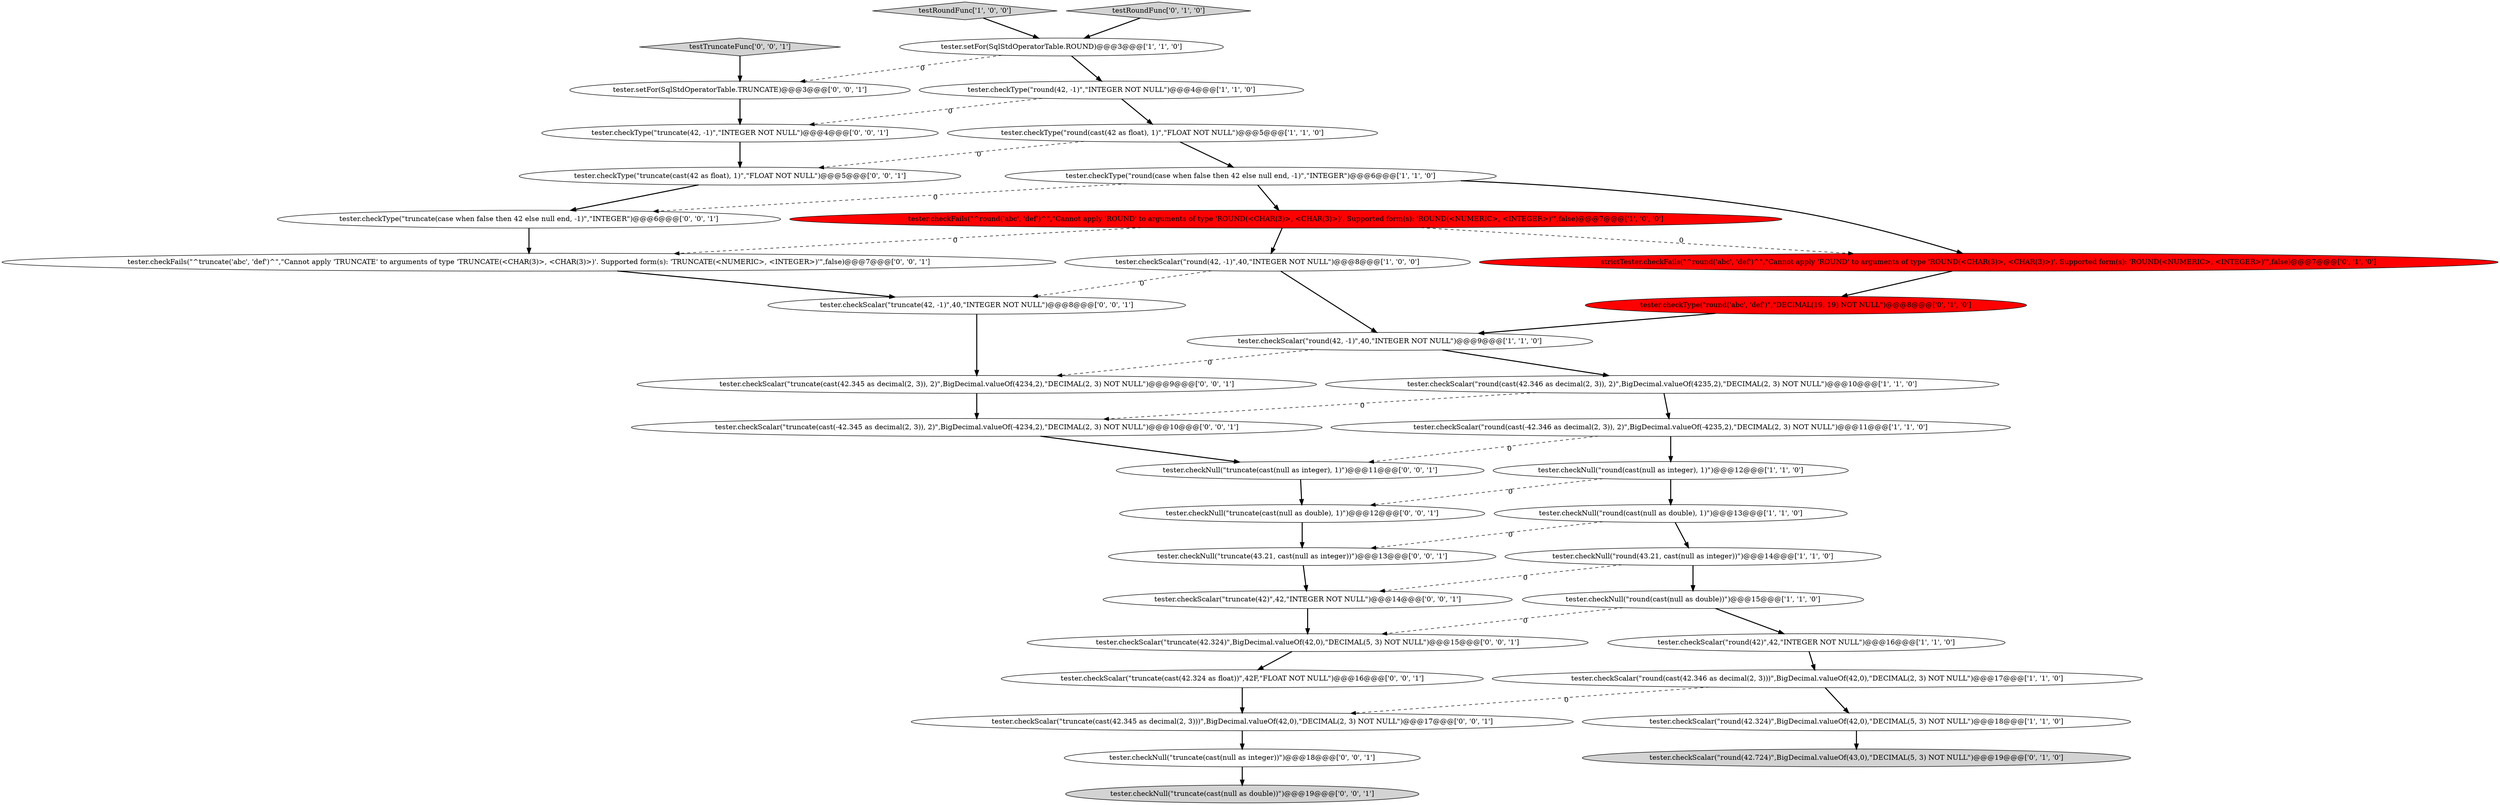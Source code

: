 digraph {
24 [style = filled, label = "tester.checkType(\"truncate(42, -1)\",\"INTEGER NOT NULL\")@@@4@@@['0', '0', '1']", fillcolor = white, shape = ellipse image = "AAA0AAABBB3BBB"];
25 [style = filled, label = "tester.checkScalar(\"truncate(42.324)\",BigDecimal.valueOf(42,0),\"DECIMAL(5, 3) NOT NULL\")@@@15@@@['0', '0', '1']", fillcolor = white, shape = ellipse image = "AAA0AAABBB3BBB"];
29 [style = filled, label = "tester.checkType(\"truncate(cast(42 as float), 1)\",\"FLOAT NOT NULL\")@@@5@@@['0', '0', '1']", fillcolor = white, shape = ellipse image = "AAA0AAABBB3BBB"];
23 [style = filled, label = "tester.checkScalar(\"truncate(cast(42.324 as float))\",42F,\"FLOAT NOT NULL\")@@@16@@@['0', '0', '1']", fillcolor = white, shape = ellipse image = "AAA0AAABBB3BBB"];
37 [style = filled, label = "tester.checkNull(\"truncate(cast(null as double))\")@@@19@@@['0', '0', '1']", fillcolor = lightgray, shape = ellipse image = "AAA0AAABBB3BBB"];
17 [style = filled, label = "strictTester.checkFails(\"^round('abc', 'def')^\",\"Cannot apply 'ROUND' to arguments of type 'ROUND\(<CHAR\(3\)>, <CHAR\(3\)>\)'\. Supported form\(s\): 'ROUND\(<NUMERIC>, <INTEGER>\)'\",false)@@@7@@@['0', '1', '0']", fillcolor = red, shape = ellipse image = "AAA1AAABBB2BBB"];
13 [style = filled, label = "tester.checkScalar(\"round(42.324)\",BigDecimal.valueOf(42,0),\"DECIMAL(5, 3) NOT NULL\")@@@18@@@['1', '1', '0']", fillcolor = white, shape = ellipse image = "AAA0AAABBB1BBB"];
31 [style = filled, label = "testTruncateFunc['0', '0', '1']", fillcolor = lightgray, shape = diamond image = "AAA0AAABBB3BBB"];
6 [style = filled, label = "tester.checkType(\"round(cast(42 as float), 1)\",\"FLOAT NOT NULL\")@@@5@@@['1', '1', '0']", fillcolor = white, shape = ellipse image = "AAA0AAABBB1BBB"];
18 [style = filled, label = "tester.checkScalar(\"round(42.724)\",BigDecimal.valueOf(43,0),\"DECIMAL(5, 3) NOT NULL\")@@@19@@@['0', '1', '0']", fillcolor = lightgray, shape = ellipse image = "AAA0AAABBB2BBB"];
10 [style = filled, label = "tester.checkScalar(\"round(42, -1)\",40,\"INTEGER NOT NULL\")@@@9@@@['1', '1', '0']", fillcolor = white, shape = ellipse image = "AAA0AAABBB1BBB"];
7 [style = filled, label = "tester.checkScalar(\"round(42)\",42,\"INTEGER NOT NULL\")@@@16@@@['1', '1', '0']", fillcolor = white, shape = ellipse image = "AAA0AAABBB1BBB"];
14 [style = filled, label = "tester.checkType(\"round(42, -1)\",\"INTEGER NOT NULL\")@@@4@@@['1', '1', '0']", fillcolor = white, shape = ellipse image = "AAA0AAABBB1BBB"];
15 [style = filled, label = "tester.checkFails(\"^round('abc', 'def')^\",\"Cannot apply 'ROUND' to arguments of type 'ROUND\(<CHAR\(3\)>, <CHAR\(3\)>\)'\. Supported form\(s\): 'ROUND\(<NUMERIC>, <INTEGER>\)'\",false)@@@7@@@['1', '0', '0']", fillcolor = red, shape = ellipse image = "AAA1AAABBB1BBB"];
4 [style = filled, label = "tester.checkNull(\"round(cast(null as double))\")@@@15@@@['1', '1', '0']", fillcolor = white, shape = ellipse image = "AAA0AAABBB1BBB"];
12 [style = filled, label = "tester.checkNull(\"round(43.21, cast(null as integer))\")@@@14@@@['1', '1', '0']", fillcolor = white, shape = ellipse image = "AAA0AAABBB1BBB"];
28 [style = filled, label = "tester.checkScalar(\"truncate(42)\",42,\"INTEGER NOT NULL\")@@@14@@@['0', '0', '1']", fillcolor = white, shape = ellipse image = "AAA0AAABBB3BBB"];
2 [style = filled, label = "tester.checkScalar(\"round(cast(-42.346 as decimal(2, 3)), 2)\",BigDecimal.valueOf(-4235,2),\"DECIMAL(2, 3) NOT NULL\")@@@11@@@['1', '1', '0']", fillcolor = white, shape = ellipse image = "AAA0AAABBB1BBB"];
16 [style = filled, label = "testRoundFunc['1', '0', '0']", fillcolor = lightgray, shape = diamond image = "AAA0AAABBB1BBB"];
20 [style = filled, label = "tester.checkType(\"round('abc', 'def')\",\"DECIMAL(19, 19) NOT NULL\")@@@8@@@['0', '1', '0']", fillcolor = red, shape = ellipse image = "AAA1AAABBB2BBB"];
27 [style = filled, label = "tester.checkNull(\"truncate(cast(null as double), 1)\")@@@12@@@['0', '0', '1']", fillcolor = white, shape = ellipse image = "AAA0AAABBB3BBB"];
11 [style = filled, label = "tester.checkType(\"round(case when false then 42 else null end, -1)\",\"INTEGER\")@@@6@@@['1', '1', '0']", fillcolor = white, shape = ellipse image = "AAA0AAABBB1BBB"];
34 [style = filled, label = "tester.checkNull(\"truncate(cast(null as integer))\")@@@18@@@['0', '0', '1']", fillcolor = white, shape = ellipse image = "AAA0AAABBB3BBB"];
21 [style = filled, label = "tester.checkScalar(\"truncate(cast(-42.345 as decimal(2, 3)), 2)\",BigDecimal.valueOf(-4234,2),\"DECIMAL(2, 3) NOT NULL\")@@@10@@@['0', '0', '1']", fillcolor = white, shape = ellipse image = "AAA0AAABBB3BBB"];
33 [style = filled, label = "tester.checkNull(\"truncate(cast(null as integer), 1)\")@@@11@@@['0', '0', '1']", fillcolor = white, shape = ellipse image = "AAA0AAABBB3BBB"];
26 [style = filled, label = "tester.checkScalar(\"truncate(42, -1)\",40,\"INTEGER NOT NULL\")@@@8@@@['0', '0', '1']", fillcolor = white, shape = ellipse image = "AAA0AAABBB3BBB"];
8 [style = filled, label = "tester.checkScalar(\"round(cast(42.346 as decimal(2, 3)))\",BigDecimal.valueOf(42,0),\"DECIMAL(2, 3) NOT NULL\")@@@17@@@['1', '1', '0']", fillcolor = white, shape = ellipse image = "AAA0AAABBB1BBB"];
5 [style = filled, label = "tester.checkScalar(\"round(cast(42.346 as decimal(2, 3)), 2)\",BigDecimal.valueOf(4235,2),\"DECIMAL(2, 3) NOT NULL\")@@@10@@@['1', '1', '0']", fillcolor = white, shape = ellipse image = "AAA0AAABBB1BBB"];
36 [style = filled, label = "tester.checkNull(\"truncate(43.21, cast(null as integer))\")@@@13@@@['0', '0', '1']", fillcolor = white, shape = ellipse image = "AAA0AAABBB3BBB"];
1 [style = filled, label = "tester.checkNull(\"round(cast(null as double), 1)\")@@@13@@@['1', '1', '0']", fillcolor = white, shape = ellipse image = "AAA0AAABBB1BBB"];
3 [style = filled, label = "tester.checkNull(\"round(cast(null as integer), 1)\")@@@12@@@['1', '1', '0']", fillcolor = white, shape = ellipse image = "AAA0AAABBB1BBB"];
19 [style = filled, label = "testRoundFunc['0', '1', '0']", fillcolor = lightgray, shape = diamond image = "AAA0AAABBB2BBB"];
0 [style = filled, label = "tester.checkScalar(\"round(42, -1)\",40,\"INTEGER NOT NULL\")@@@8@@@['1', '0', '0']", fillcolor = white, shape = ellipse image = "AAA0AAABBB1BBB"];
32 [style = filled, label = "tester.checkScalar(\"truncate(cast(42.345 as decimal(2, 3)))\",BigDecimal.valueOf(42,0),\"DECIMAL(2, 3) NOT NULL\")@@@17@@@['0', '0', '1']", fillcolor = white, shape = ellipse image = "AAA0AAABBB3BBB"];
9 [style = filled, label = "tester.setFor(SqlStdOperatorTable.ROUND)@@@3@@@['1', '1', '0']", fillcolor = white, shape = ellipse image = "AAA0AAABBB1BBB"];
35 [style = filled, label = "tester.setFor(SqlStdOperatorTable.TRUNCATE)@@@3@@@['0', '0', '1']", fillcolor = white, shape = ellipse image = "AAA0AAABBB3BBB"];
22 [style = filled, label = "tester.checkFails(\"^truncate('abc', 'def')^\",\"Cannot apply 'TRUNCATE' to arguments of type 'TRUNCATE\(<CHAR\(3\)>, <CHAR\(3\)>\)'\. Supported form\(s\): 'TRUNCATE\(<NUMERIC>, <INTEGER>\)'\",false)@@@7@@@['0', '0', '1']", fillcolor = white, shape = ellipse image = "AAA0AAABBB3BBB"];
38 [style = filled, label = "tester.checkScalar(\"truncate(cast(42.345 as decimal(2, 3)), 2)\",BigDecimal.valueOf(4234,2),\"DECIMAL(2, 3) NOT NULL\")@@@9@@@['0', '0', '1']", fillcolor = white, shape = ellipse image = "AAA0AAABBB3BBB"];
30 [style = filled, label = "tester.checkType(\"truncate(case when false then 42 else null end, -1)\",\"INTEGER\")@@@6@@@['0', '0', '1']", fillcolor = white, shape = ellipse image = "AAA0AAABBB3BBB"];
14->24 [style = dashed, label="0"];
22->26 [style = bold, label=""];
30->22 [style = bold, label=""];
27->36 [style = bold, label=""];
3->1 [style = bold, label=""];
29->30 [style = bold, label=""];
25->23 [style = bold, label=""];
2->3 [style = bold, label=""];
21->33 [style = bold, label=""];
3->27 [style = dashed, label="0"];
10->38 [style = dashed, label="0"];
36->28 [style = bold, label=""];
23->32 [style = bold, label=""];
8->32 [style = dashed, label="0"];
0->26 [style = dashed, label="0"];
24->29 [style = bold, label=""];
32->34 [style = bold, label=""];
8->13 [style = bold, label=""];
7->8 [style = bold, label=""];
33->27 [style = bold, label=""];
4->7 [style = bold, label=""];
11->15 [style = bold, label=""];
15->22 [style = dashed, label="0"];
35->24 [style = bold, label=""];
20->10 [style = bold, label=""];
9->35 [style = dashed, label="0"];
26->38 [style = bold, label=""];
4->25 [style = dashed, label="0"];
5->2 [style = bold, label=""];
0->10 [style = bold, label=""];
6->29 [style = dashed, label="0"];
1->36 [style = dashed, label="0"];
10->5 [style = bold, label=""];
31->35 [style = bold, label=""];
12->4 [style = bold, label=""];
19->9 [style = bold, label=""];
34->37 [style = bold, label=""];
12->28 [style = dashed, label="0"];
15->0 [style = bold, label=""];
6->11 [style = bold, label=""];
1->12 [style = bold, label=""];
9->14 [style = bold, label=""];
5->21 [style = dashed, label="0"];
28->25 [style = bold, label=""];
38->21 [style = bold, label=""];
11->17 [style = bold, label=""];
15->17 [style = dashed, label="0"];
2->33 [style = dashed, label="0"];
11->30 [style = dashed, label="0"];
14->6 [style = bold, label=""];
16->9 [style = bold, label=""];
13->18 [style = bold, label=""];
17->20 [style = bold, label=""];
}
